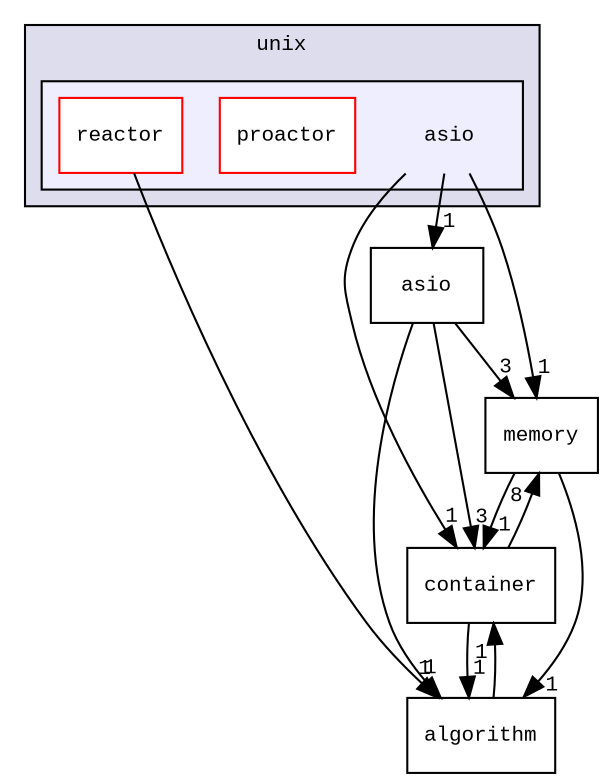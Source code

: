 digraph "src/platform/unix/asio" {
  compound=true
  node [ fontsize="10", fontname="CourierNew"];
  edge [ labelfontsize="10", labelfontname="CourierNew"];
  subgraph clusterdir_83e2b64a10515ed18dc4eda71a3d7e37 {
    graph [ bgcolor="#ddddee", pencolor="black", label="unix" fontname="CourierNew", fontsize="10", URL="dir_83e2b64a10515ed18dc4eda71a3d7e37.html"]
  subgraph clusterdir_13b46686bcc592637e7ea97e1d556600 {
    graph [ bgcolor="#eeeeff", pencolor="black", label="" URL="dir_13b46686bcc592637e7ea97e1d556600.html"];
    dir_13b46686bcc592637e7ea97e1d556600 [shape=plaintext label="asio"];
    dir_a0e78e52f83586492b8d16970214c382 [shape=box label="proactor" color="red" fillcolor="white" style="filled" URL="dir_a0e78e52f83586492b8d16970214c382.html"];
    dir_6b23131781f6daabf477a2099bb62efb [shape=box label="reactor" color="red" fillcolor="white" style="filled" URL="dir_6b23131781f6daabf477a2099bb62efb.html"];
  }
  }
  dir_94d7edf6f8f3d9af5fd63c44172da41c [shape=box label="memory" URL="dir_94d7edf6f8f3d9af5fd63c44172da41c.html"];
  dir_1b313d86a3cedf427c8a82c0995b1bb6 [shape=box label="container" URL="dir_1b313d86a3cedf427c8a82c0995b1bb6.html"];
  dir_16a916fe4812f76ff8ca083dfa2c5cc7 [shape=box label="asio" URL="dir_16a916fe4812f76ff8ca083dfa2c5cc7.html"];
  dir_fbc178c12bd249518b3c0868875b8083 [shape=box label="algorithm" URL="dir_fbc178c12bd249518b3c0868875b8083.html"];
  dir_94d7edf6f8f3d9af5fd63c44172da41c->dir_1b313d86a3cedf427c8a82c0995b1bb6 [headlabel="1", labeldistance=1.5 headhref="dir_000019_000004.html"];
  dir_94d7edf6f8f3d9af5fd63c44172da41c->dir_fbc178c12bd249518b3c0868875b8083 [headlabel="1", labeldistance=1.5 headhref="dir_000019_000001.html"];
  dir_6b23131781f6daabf477a2099bb62efb->dir_fbc178c12bd249518b3c0868875b8083 [headlabel="1", labeldistance=1.5 headhref="dir_000037_000001.html"];
  dir_1b313d86a3cedf427c8a82c0995b1bb6->dir_94d7edf6f8f3d9af5fd63c44172da41c [headlabel="8", labeldistance=1.5 headhref="dir_000004_000019.html"];
  dir_1b313d86a3cedf427c8a82c0995b1bb6->dir_fbc178c12bd249518b3c0868875b8083 [headlabel="1", labeldistance=1.5 headhref="dir_000004_000001.html"];
  dir_16a916fe4812f76ff8ca083dfa2c5cc7->dir_94d7edf6f8f3d9af5fd63c44172da41c [headlabel="3", labeldistance=1.5 headhref="dir_000002_000019.html"];
  dir_16a916fe4812f76ff8ca083dfa2c5cc7->dir_1b313d86a3cedf427c8a82c0995b1bb6 [headlabel="3", labeldistance=1.5 headhref="dir_000002_000004.html"];
  dir_16a916fe4812f76ff8ca083dfa2c5cc7->dir_fbc178c12bd249518b3c0868875b8083 [headlabel="1", labeldistance=1.5 headhref="dir_000002_000001.html"];
  dir_13b46686bcc592637e7ea97e1d556600->dir_94d7edf6f8f3d9af5fd63c44172da41c [headlabel="1", labeldistance=1.5 headhref="dir_000035_000019.html"];
  dir_13b46686bcc592637e7ea97e1d556600->dir_1b313d86a3cedf427c8a82c0995b1bb6 [headlabel="1", labeldistance=1.5 headhref="dir_000035_000004.html"];
  dir_13b46686bcc592637e7ea97e1d556600->dir_16a916fe4812f76ff8ca083dfa2c5cc7 [headlabel="1", labeldistance=1.5 headhref="dir_000035_000002.html"];
  dir_fbc178c12bd249518b3c0868875b8083->dir_1b313d86a3cedf427c8a82c0995b1bb6 [headlabel="1", labeldistance=1.5 headhref="dir_000001_000004.html"];
}
